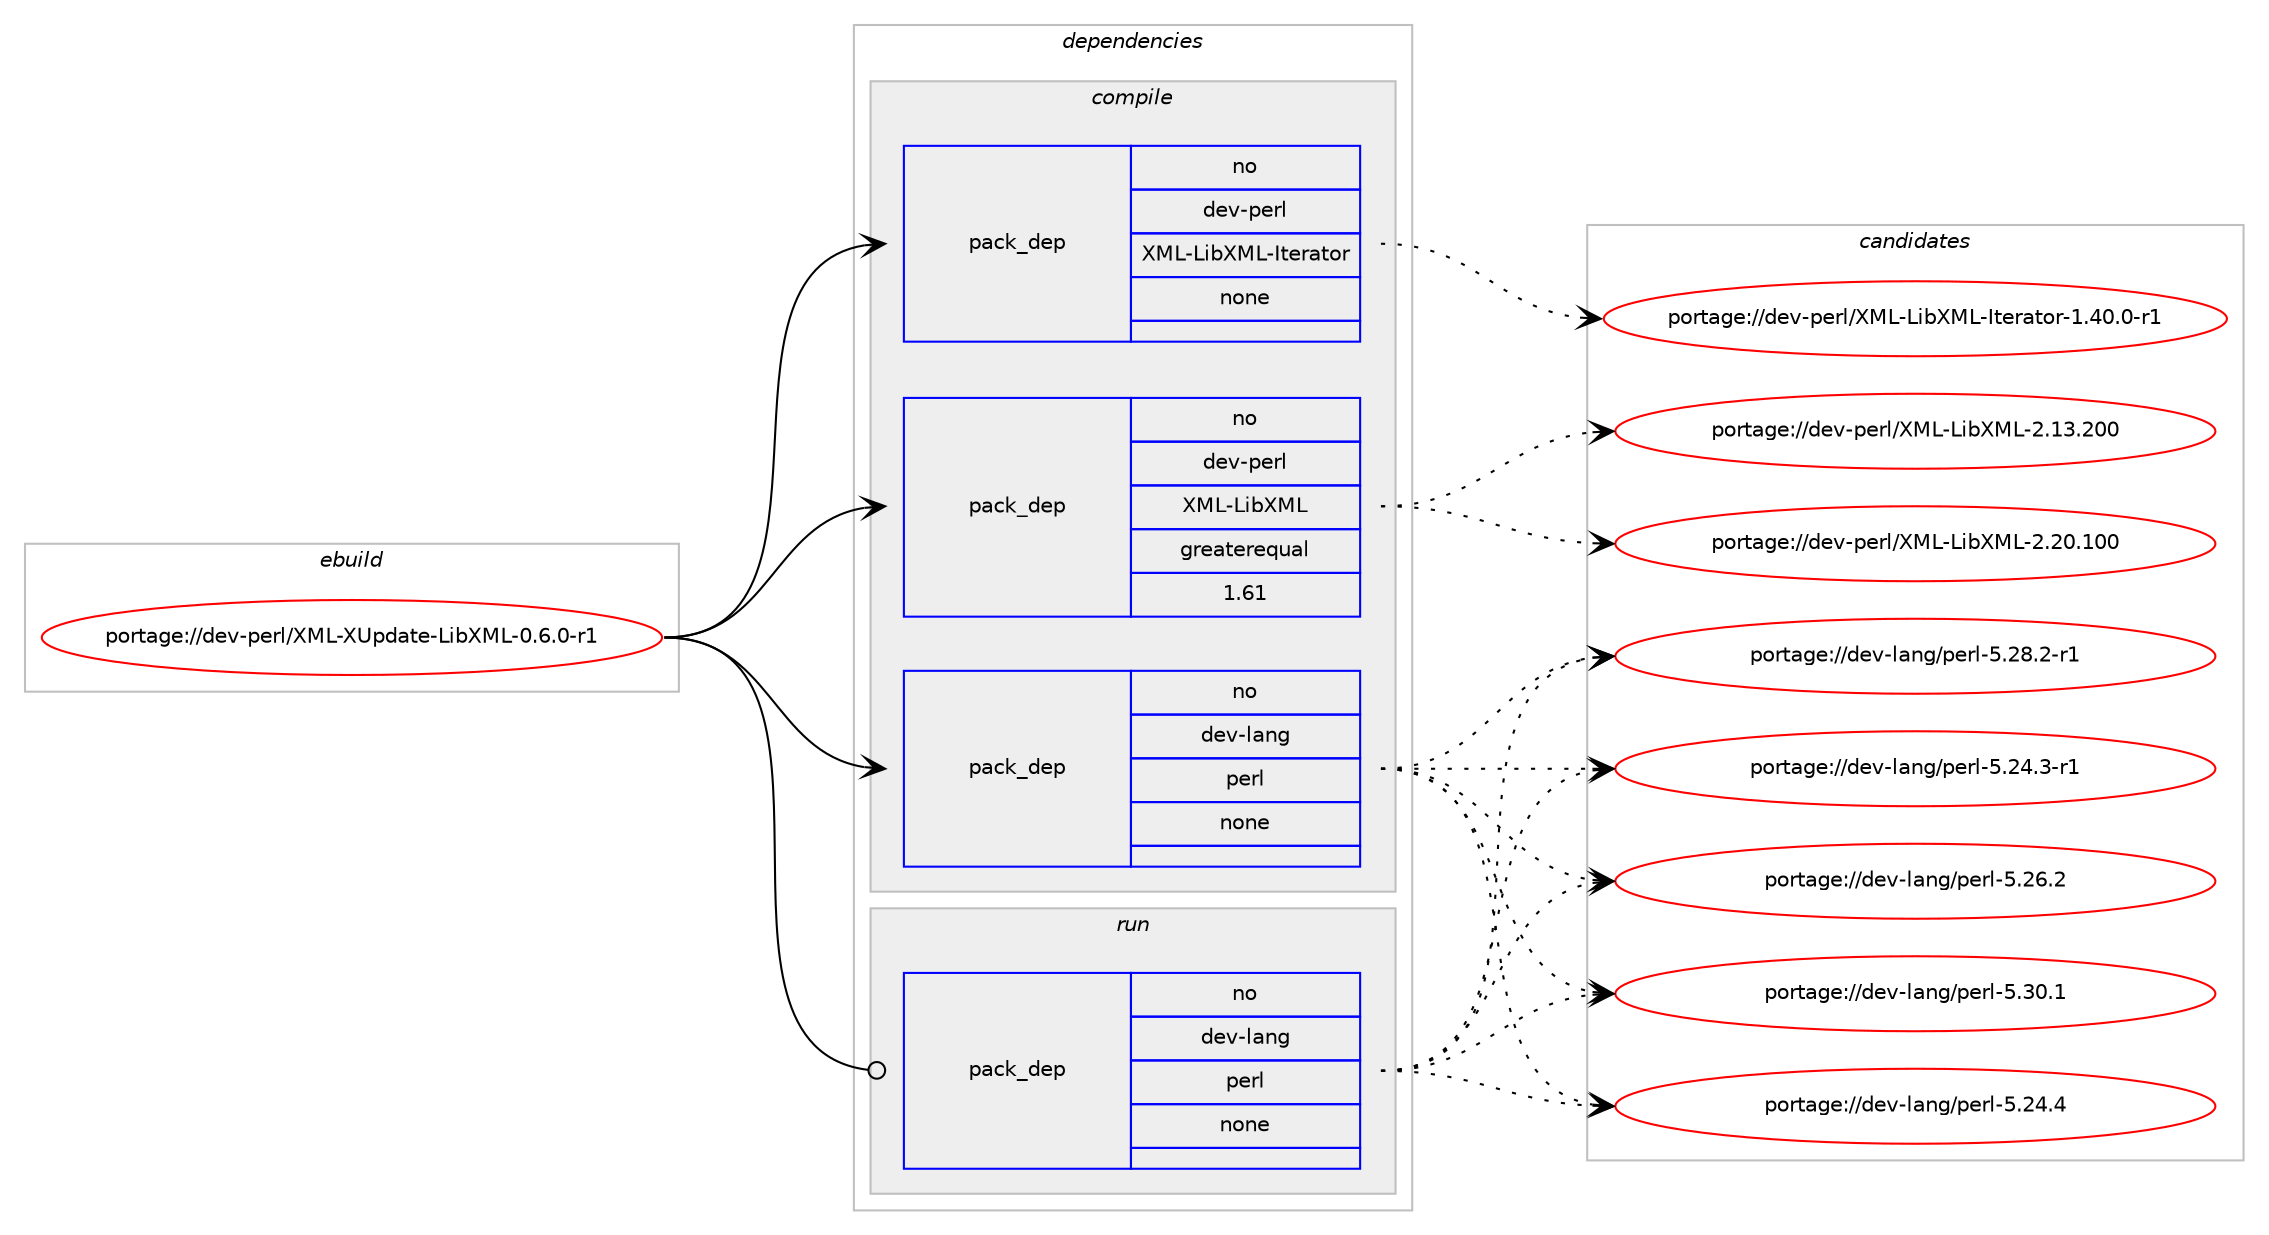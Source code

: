 digraph prolog {

# *************
# Graph options
# *************

newrank=true;
concentrate=true;
compound=true;
graph [rankdir=LR,fontname=Helvetica,fontsize=10,ranksep=1.5];#, ranksep=2.5, nodesep=0.2];
edge  [arrowhead=vee];
node  [fontname=Helvetica,fontsize=10];

# **********
# The ebuild
# **********

subgraph cluster_leftcol {
color=gray;
rank=same;
label=<<i>ebuild</i>>;
id [label="portage://dev-perl/XML-XUpdate-LibXML-0.6.0-r1", color=red, width=4, href="../dev-perl/XML-XUpdate-LibXML-0.6.0-r1.svg"];
}

# ****************
# The dependencies
# ****************

subgraph cluster_midcol {
color=gray;
label=<<i>dependencies</i>>;
subgraph cluster_compile {
fillcolor="#eeeeee";
style=filled;
label=<<i>compile</i>>;
subgraph pack352540 {
dependency478766 [label=<<TABLE BORDER="0" CELLBORDER="1" CELLSPACING="0" CELLPADDING="4" WIDTH="220"><TR><TD ROWSPAN="6" CELLPADDING="30">pack_dep</TD></TR><TR><TD WIDTH="110">no</TD></TR><TR><TD>dev-lang</TD></TR><TR><TD>perl</TD></TR><TR><TD>none</TD></TR><TR><TD></TD></TR></TABLE>>, shape=none, color=blue];
}
id:e -> dependency478766:w [weight=20,style="solid",arrowhead="vee"];
subgraph pack352541 {
dependency478767 [label=<<TABLE BORDER="0" CELLBORDER="1" CELLSPACING="0" CELLPADDING="4" WIDTH="220"><TR><TD ROWSPAN="6" CELLPADDING="30">pack_dep</TD></TR><TR><TD WIDTH="110">no</TD></TR><TR><TD>dev-perl</TD></TR><TR><TD>XML-LibXML</TD></TR><TR><TD>greaterequal</TD></TR><TR><TD>1.61</TD></TR></TABLE>>, shape=none, color=blue];
}
id:e -> dependency478767:w [weight=20,style="solid",arrowhead="vee"];
subgraph pack352542 {
dependency478768 [label=<<TABLE BORDER="0" CELLBORDER="1" CELLSPACING="0" CELLPADDING="4" WIDTH="220"><TR><TD ROWSPAN="6" CELLPADDING="30">pack_dep</TD></TR><TR><TD WIDTH="110">no</TD></TR><TR><TD>dev-perl</TD></TR><TR><TD>XML-LibXML-Iterator</TD></TR><TR><TD>none</TD></TR><TR><TD></TD></TR></TABLE>>, shape=none, color=blue];
}
id:e -> dependency478768:w [weight=20,style="solid",arrowhead="vee"];
}
subgraph cluster_compileandrun {
fillcolor="#eeeeee";
style=filled;
label=<<i>compile and run</i>>;
}
subgraph cluster_run {
fillcolor="#eeeeee";
style=filled;
label=<<i>run</i>>;
subgraph pack352543 {
dependency478769 [label=<<TABLE BORDER="0" CELLBORDER="1" CELLSPACING="0" CELLPADDING="4" WIDTH="220"><TR><TD ROWSPAN="6" CELLPADDING="30">pack_dep</TD></TR><TR><TD WIDTH="110">no</TD></TR><TR><TD>dev-lang</TD></TR><TR><TD>perl</TD></TR><TR><TD>none</TD></TR><TR><TD></TD></TR></TABLE>>, shape=none, color=blue];
}
id:e -> dependency478769:w [weight=20,style="solid",arrowhead="odot"];
}
}

# **************
# The candidates
# **************

subgraph cluster_choices {
rank=same;
color=gray;
label=<<i>candidates</i>>;

subgraph choice352540 {
color=black;
nodesep=1;
choice10010111845108971101034711210111410845534651484649 [label="portage://dev-lang/perl-5.30.1", color=red, width=4,href="../dev-lang/perl-5.30.1.svg"];
choice100101118451089711010347112101114108455346505646504511449 [label="portage://dev-lang/perl-5.28.2-r1", color=red, width=4,href="../dev-lang/perl-5.28.2-r1.svg"];
choice10010111845108971101034711210111410845534650544650 [label="portage://dev-lang/perl-5.26.2", color=red, width=4,href="../dev-lang/perl-5.26.2.svg"];
choice10010111845108971101034711210111410845534650524652 [label="portage://dev-lang/perl-5.24.4", color=red, width=4,href="../dev-lang/perl-5.24.4.svg"];
choice100101118451089711010347112101114108455346505246514511449 [label="portage://dev-lang/perl-5.24.3-r1", color=red, width=4,href="../dev-lang/perl-5.24.3-r1.svg"];
dependency478766:e -> choice10010111845108971101034711210111410845534651484649:w [style=dotted,weight="100"];
dependency478766:e -> choice100101118451089711010347112101114108455346505646504511449:w [style=dotted,weight="100"];
dependency478766:e -> choice10010111845108971101034711210111410845534650544650:w [style=dotted,weight="100"];
dependency478766:e -> choice10010111845108971101034711210111410845534650524652:w [style=dotted,weight="100"];
dependency478766:e -> choice100101118451089711010347112101114108455346505246514511449:w [style=dotted,weight="100"];
}
subgraph choice352541 {
color=black;
nodesep=1;
choice1001011184511210111410847887776457610598887776455046504846494848 [label="portage://dev-perl/XML-LibXML-2.20.100", color=red, width=4,href="../dev-perl/XML-LibXML-2.20.100.svg"];
choice1001011184511210111410847887776457610598887776455046495146504848 [label="portage://dev-perl/XML-LibXML-2.13.200", color=red, width=4,href="../dev-perl/XML-LibXML-2.13.200.svg"];
dependency478767:e -> choice1001011184511210111410847887776457610598887776455046504846494848:w [style=dotted,weight="100"];
dependency478767:e -> choice1001011184511210111410847887776457610598887776455046495146504848:w [style=dotted,weight="100"];
}
subgraph choice352542 {
color=black;
nodesep=1;
choice1001011184511210111410847887776457610598887776457311610111497116111114454946524846484511449 [label="portage://dev-perl/XML-LibXML-Iterator-1.40.0-r1", color=red, width=4,href="../dev-perl/XML-LibXML-Iterator-1.40.0-r1.svg"];
dependency478768:e -> choice1001011184511210111410847887776457610598887776457311610111497116111114454946524846484511449:w [style=dotted,weight="100"];
}
subgraph choice352543 {
color=black;
nodesep=1;
choice10010111845108971101034711210111410845534651484649 [label="portage://dev-lang/perl-5.30.1", color=red, width=4,href="../dev-lang/perl-5.30.1.svg"];
choice100101118451089711010347112101114108455346505646504511449 [label="portage://dev-lang/perl-5.28.2-r1", color=red, width=4,href="../dev-lang/perl-5.28.2-r1.svg"];
choice10010111845108971101034711210111410845534650544650 [label="portage://dev-lang/perl-5.26.2", color=red, width=4,href="../dev-lang/perl-5.26.2.svg"];
choice10010111845108971101034711210111410845534650524652 [label="portage://dev-lang/perl-5.24.4", color=red, width=4,href="../dev-lang/perl-5.24.4.svg"];
choice100101118451089711010347112101114108455346505246514511449 [label="portage://dev-lang/perl-5.24.3-r1", color=red, width=4,href="../dev-lang/perl-5.24.3-r1.svg"];
dependency478769:e -> choice10010111845108971101034711210111410845534651484649:w [style=dotted,weight="100"];
dependency478769:e -> choice100101118451089711010347112101114108455346505646504511449:w [style=dotted,weight="100"];
dependency478769:e -> choice10010111845108971101034711210111410845534650544650:w [style=dotted,weight="100"];
dependency478769:e -> choice10010111845108971101034711210111410845534650524652:w [style=dotted,weight="100"];
dependency478769:e -> choice100101118451089711010347112101114108455346505246514511449:w [style=dotted,weight="100"];
}
}

}
